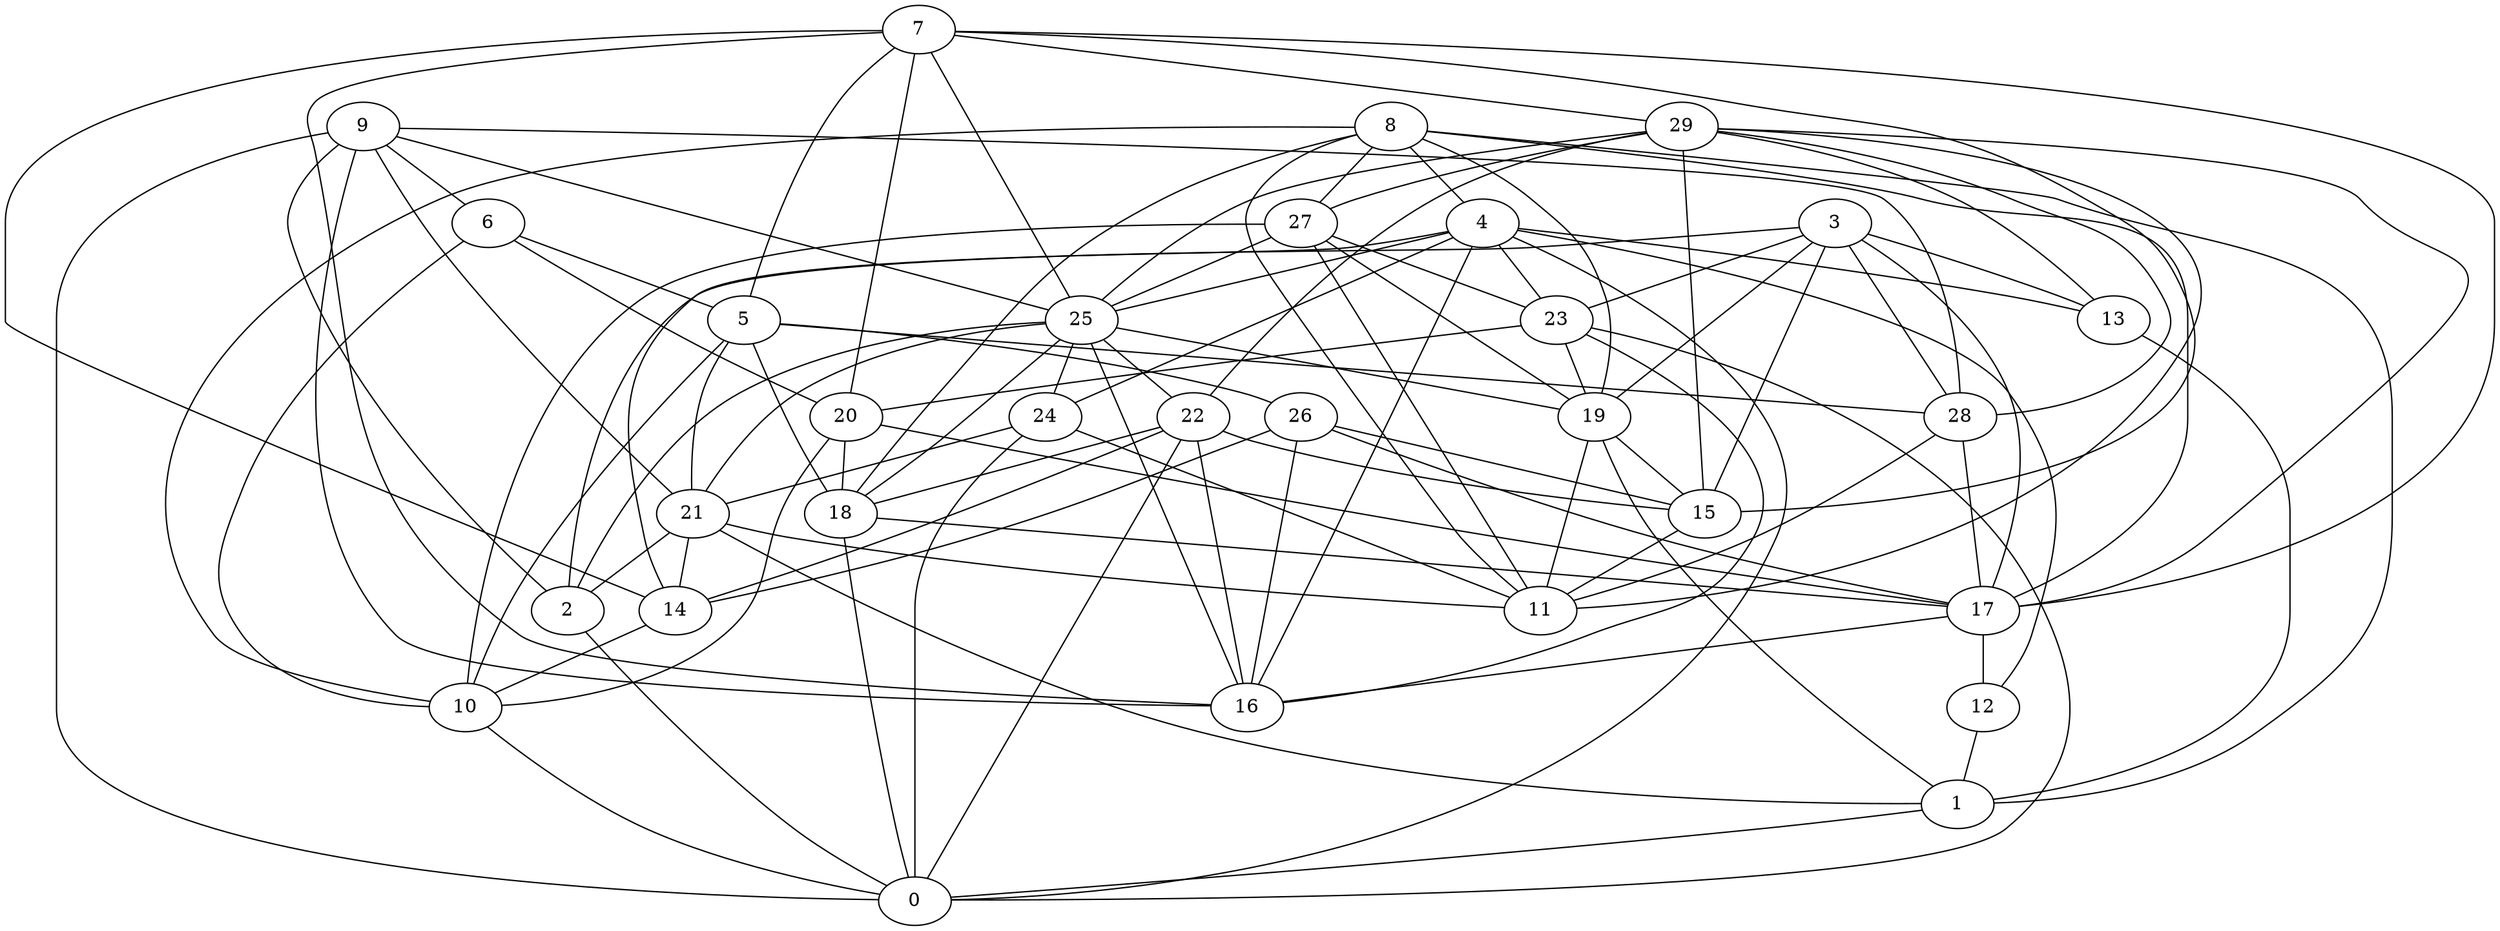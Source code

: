 digraph GG_graph {

subgraph G_graph {
edge [color = black]
"23" -> "0" [dir = none]
"23" -> "19" [dir = none]
"23" -> "16" [dir = none]
"21" -> "11" [dir = none]
"21" -> "1" [dir = none]
"21" -> "2" [dir = none]
"21" -> "14" [dir = none]
"20" -> "10" [dir = none]
"20" -> "17" [dir = none]
"20" -> "18" [dir = none]
"19" -> "15" [dir = none]
"19" -> "11" [dir = none]
"19" -> "1" [dir = none]
"9" -> "16" [dir = none]
"9" -> "2" [dir = none]
"9" -> "21" [dir = none]
"9" -> "0" [dir = none]
"9" -> "6" [dir = none]
"1" -> "0" [dir = none]
"22" -> "18" [dir = none]
"22" -> "14" [dir = none]
"22" -> "0" [dir = none]
"22" -> "15" [dir = none]
"22" -> "16" [dir = none]
"12" -> "1" [dir = none]
"26" -> "17" [dir = none]
"26" -> "15" [dir = none]
"14" -> "10" [dir = none]
"29" -> "13" [dir = none]
"29" -> "22" [dir = none]
"29" -> "27" [dir = none]
"29" -> "28" [dir = none]
"29" -> "17" [dir = none]
"29" -> "11" [dir = none]
"29" -> "25" [dir = none]
"29" -> "15" [dir = none]
"6" -> "20" [dir = none]
"6" -> "10" [dir = none]
"3" -> "13" [dir = none]
"3" -> "2" [dir = none]
"3" -> "19" [dir = none]
"3" -> "17" [dir = none]
"3" -> "23" [dir = none]
"18" -> "17" [dir = none]
"18" -> "0" [dir = none]
"17" -> "12" [dir = none]
"17" -> "16" [dir = none]
"28" -> "11" [dir = none]
"28" -> "17" [dir = none]
"27" -> "11" [dir = none]
"7" -> "15" [dir = none]
"7" -> "17" [dir = none]
"7" -> "25" [dir = none]
"7" -> "16" [dir = none]
"7" -> "5" [dir = none]
"7" -> "14" [dir = none]
"10" -> "0" [dir = none]
"4" -> "25" [dir = none]
"4" -> "23" [dir = none]
"4" -> "16" [dir = none]
"4" -> "0" [dir = none]
"4" -> "24" [dir = none]
"4" -> "12" [dir = none]
"4" -> "13" [dir = none]
"5" -> "18" [dir = none]
"5" -> "26" [dir = none]
"5" -> "21" [dir = none]
"5" -> "28" [dir = none]
"5" -> "10" [dir = none]
"25" -> "2" [dir = none]
"25" -> "19" [dir = none]
"25" -> "18" [dir = none]
"25" -> "21" [dir = none]
"25" -> "22" [dir = none]
"25" -> "16" [dir = none]
"2" -> "0" [dir = none]
"8" -> "10" [dir = none]
"8" -> "17" [dir = none]
"8" -> "27" [dir = none]
"8" -> "4" [dir = none]
"8" -> "11" [dir = none]
"8" -> "19" [dir = none]
"8" -> "1" [dir = none]
"8" -> "18" [dir = none]
"24" -> "0" [dir = none]
"24" -> "21" [dir = none]
"24" -> "11" [dir = none]
"26" -> "14" [dir = none]
"7" -> "20" [dir = none]
"26" -> "16" [dir = none]
"4" -> "14" [dir = none]
"15" -> "11" [dir = none]
"7" -> "29" [dir = none]
"23" -> "20" [dir = none]
"9" -> "25" [dir = none]
"9" -> "28" [dir = none]
"3" -> "15" [dir = none]
"3" -> "28" [dir = none]
"27" -> "19" [dir = none]
"25" -> "24" [dir = none]
"27" -> "25" [dir = none]
"27" -> "10" [dir = none]
"6" -> "5" [dir = none]
"27" -> "23" [dir = none]
"13" -> "1" [dir = none]
}

}

